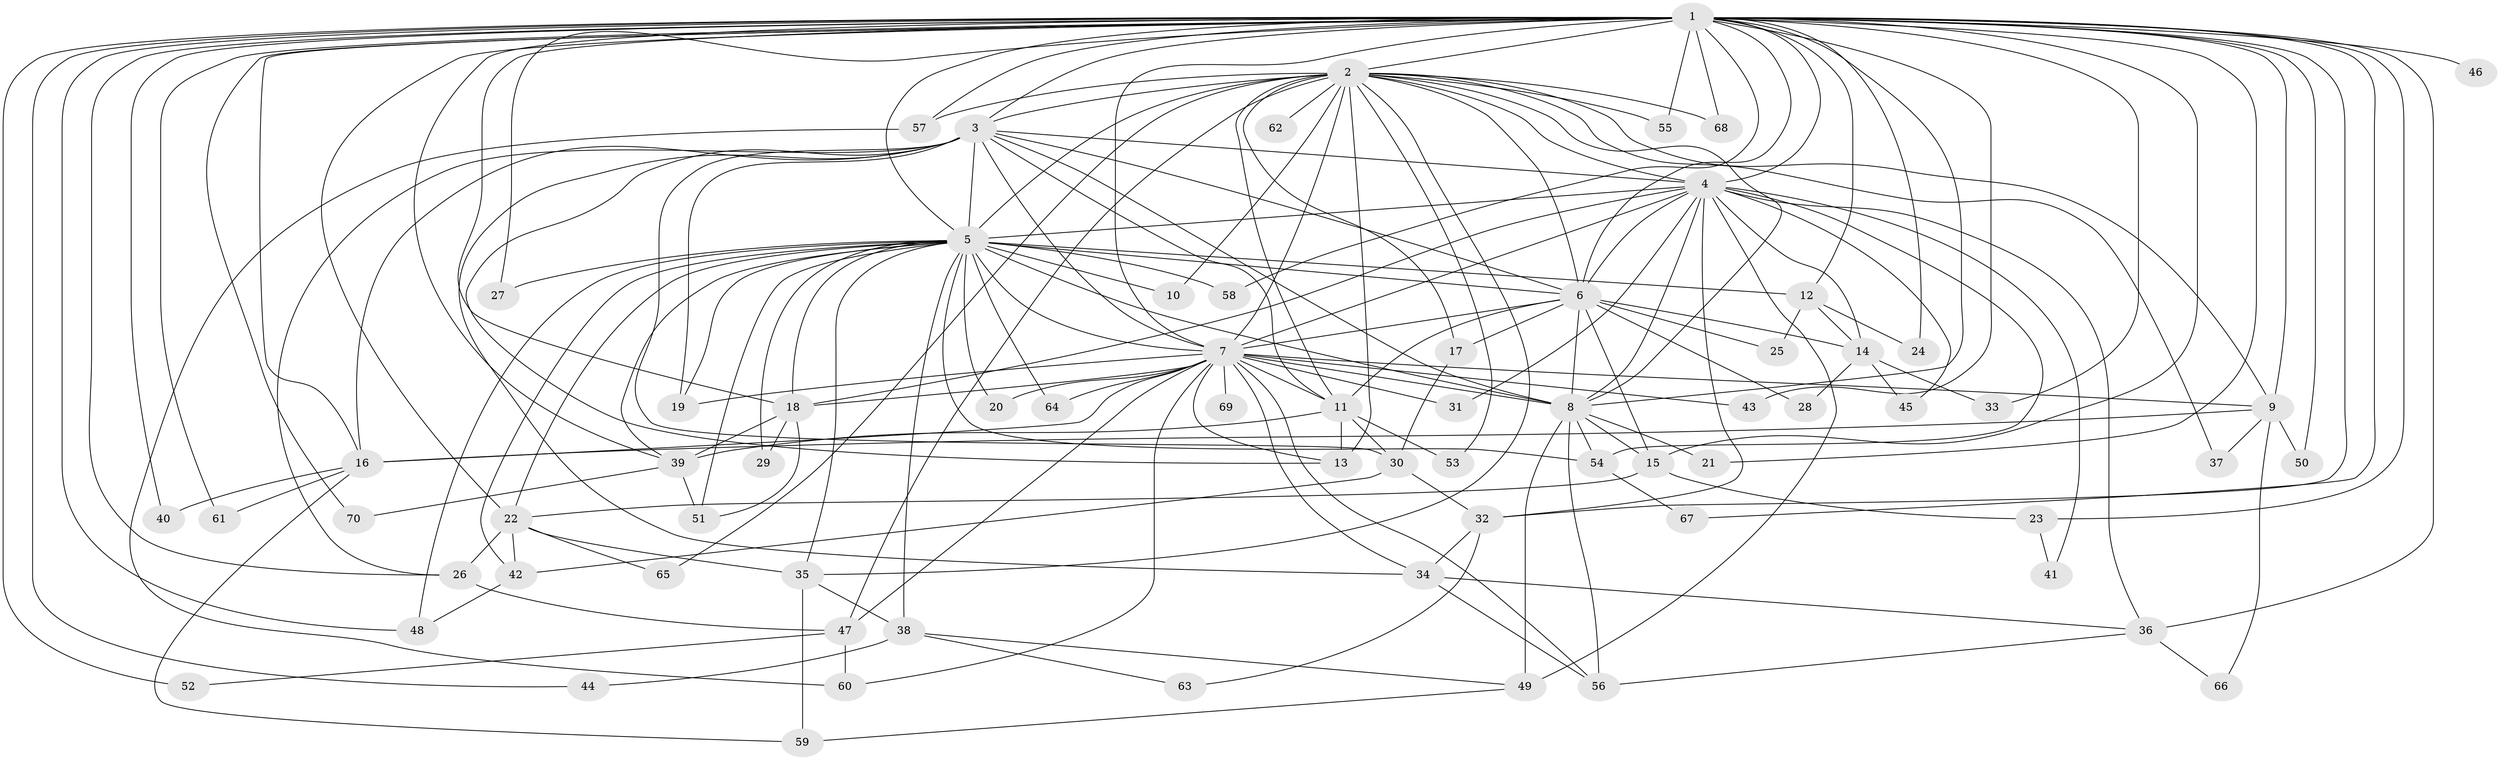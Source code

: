 // original degree distribution, {28: 0.007142857142857143, 31: 0.007142857142857143, 19: 0.02142857142857143, 24: 0.007142857142857143, 30: 0.007142857142857143, 23: 0.007142857142857143, 21: 0.007142857142857143, 34: 0.007142857142857143, 5: 0.02857142857142857, 3: 0.2571428571428571, 2: 0.5214285714285715, 8: 0.007142857142857143, 6: 0.03571428571428571, 4: 0.06428571428571428, 7: 0.014285714285714285}
// Generated by graph-tools (version 1.1) at 2025/49/03/04/25 22:49:48]
// undirected, 70 vertices, 180 edges
graph export_dot {
  node [color=gray90,style=filled];
  1;
  2;
  3;
  4;
  5;
  6;
  7;
  8;
  9;
  10;
  11;
  12;
  13;
  14;
  15;
  16;
  17;
  18;
  19;
  20;
  21;
  22;
  23;
  24;
  25;
  26;
  27;
  28;
  29;
  30;
  31;
  32;
  33;
  34;
  35;
  36;
  37;
  38;
  39;
  40;
  41;
  42;
  43;
  44;
  45;
  46;
  47;
  48;
  49;
  50;
  51;
  52;
  53;
  54;
  55;
  56;
  57;
  58;
  59;
  60;
  61;
  62;
  63;
  64;
  65;
  66;
  67;
  68;
  69;
  70;
  1 -- 2 [weight=2.0];
  1 -- 3 [weight=3.0];
  1 -- 4 [weight=3.0];
  1 -- 5 [weight=4.0];
  1 -- 6 [weight=2.0];
  1 -- 7 [weight=3.0];
  1 -- 8 [weight=2.0];
  1 -- 9 [weight=1.0];
  1 -- 12 [weight=2.0];
  1 -- 15 [weight=1.0];
  1 -- 16 [weight=1.0];
  1 -- 18 [weight=1.0];
  1 -- 21 [weight=2.0];
  1 -- 22 [weight=1.0];
  1 -- 23 [weight=1.0];
  1 -- 24 [weight=1.0];
  1 -- 26 [weight=1.0];
  1 -- 27 [weight=1.0];
  1 -- 32 [weight=2.0];
  1 -- 33 [weight=1.0];
  1 -- 36 [weight=2.0];
  1 -- 39 [weight=1.0];
  1 -- 40 [weight=1.0];
  1 -- 43 [weight=1.0];
  1 -- 44 [weight=1.0];
  1 -- 46 [weight=1.0];
  1 -- 48 [weight=1.0];
  1 -- 50 [weight=1.0];
  1 -- 52 [weight=1.0];
  1 -- 55 [weight=1.0];
  1 -- 57 [weight=1.0];
  1 -- 58 [weight=1.0];
  1 -- 61 [weight=1.0];
  1 -- 67 [weight=1.0];
  1 -- 68 [weight=1.0];
  1 -- 70 [weight=1.0];
  2 -- 3 [weight=1.0];
  2 -- 4 [weight=1.0];
  2 -- 5 [weight=3.0];
  2 -- 6 [weight=1.0];
  2 -- 7 [weight=5.0];
  2 -- 8 [weight=3.0];
  2 -- 9 [weight=1.0];
  2 -- 10 [weight=1.0];
  2 -- 11 [weight=1.0];
  2 -- 13 [weight=1.0];
  2 -- 17 [weight=1.0];
  2 -- 35 [weight=1.0];
  2 -- 37 [weight=1.0];
  2 -- 47 [weight=1.0];
  2 -- 53 [weight=1.0];
  2 -- 55 [weight=1.0];
  2 -- 57 [weight=1.0];
  2 -- 62 [weight=1.0];
  2 -- 65 [weight=1.0];
  2 -- 68 [weight=1.0];
  3 -- 4 [weight=1.0];
  3 -- 5 [weight=2.0];
  3 -- 6 [weight=1.0];
  3 -- 7 [weight=1.0];
  3 -- 8 [weight=1.0];
  3 -- 11 [weight=1.0];
  3 -- 13 [weight=1.0];
  3 -- 16 [weight=1.0];
  3 -- 19 [weight=1.0];
  3 -- 26 [weight=3.0];
  3 -- 30 [weight=1.0];
  3 -- 34 [weight=1.0];
  4 -- 5 [weight=2.0];
  4 -- 6 [weight=1.0];
  4 -- 7 [weight=1.0];
  4 -- 8 [weight=1.0];
  4 -- 14 [weight=1.0];
  4 -- 18 [weight=1.0];
  4 -- 31 [weight=1.0];
  4 -- 32 [weight=1.0];
  4 -- 36 [weight=1.0];
  4 -- 41 [weight=1.0];
  4 -- 45 [weight=1.0];
  4 -- 49 [weight=1.0];
  4 -- 54 [weight=1.0];
  5 -- 6 [weight=3.0];
  5 -- 7 [weight=5.0];
  5 -- 8 [weight=3.0];
  5 -- 10 [weight=1.0];
  5 -- 12 [weight=1.0];
  5 -- 18 [weight=1.0];
  5 -- 19 [weight=2.0];
  5 -- 20 [weight=1.0];
  5 -- 22 [weight=1.0];
  5 -- 27 [weight=1.0];
  5 -- 29 [weight=1.0];
  5 -- 35 [weight=1.0];
  5 -- 38 [weight=2.0];
  5 -- 39 [weight=1.0];
  5 -- 42 [weight=1.0];
  5 -- 48 [weight=1.0];
  5 -- 51 [weight=1.0];
  5 -- 54 [weight=1.0];
  5 -- 58 [weight=1.0];
  5 -- 64 [weight=1.0];
  6 -- 7 [weight=2.0];
  6 -- 8 [weight=1.0];
  6 -- 11 [weight=2.0];
  6 -- 14 [weight=1.0];
  6 -- 15 [weight=2.0];
  6 -- 17 [weight=1.0];
  6 -- 25 [weight=1.0];
  6 -- 28 [weight=1.0];
  7 -- 8 [weight=17.0];
  7 -- 9 [weight=1.0];
  7 -- 11 [weight=1.0];
  7 -- 13 [weight=1.0];
  7 -- 16 [weight=2.0];
  7 -- 18 [weight=1.0];
  7 -- 19 [weight=1.0];
  7 -- 20 [weight=2.0];
  7 -- 31 [weight=3.0];
  7 -- 34 [weight=1.0];
  7 -- 43 [weight=1.0];
  7 -- 47 [weight=1.0];
  7 -- 56 [weight=1.0];
  7 -- 60 [weight=1.0];
  7 -- 64 [weight=1.0];
  7 -- 69 [weight=1.0];
  8 -- 15 [weight=1.0];
  8 -- 21 [weight=1.0];
  8 -- 49 [weight=2.0];
  8 -- 54 [weight=1.0];
  8 -- 56 [weight=1.0];
  9 -- 16 [weight=1.0];
  9 -- 37 [weight=1.0];
  9 -- 50 [weight=1.0];
  9 -- 66 [weight=1.0];
  11 -- 13 [weight=1.0];
  11 -- 30 [weight=1.0];
  11 -- 39 [weight=1.0];
  11 -- 53 [weight=1.0];
  12 -- 14 [weight=1.0];
  12 -- 24 [weight=1.0];
  12 -- 25 [weight=1.0];
  14 -- 28 [weight=1.0];
  14 -- 33 [weight=1.0];
  14 -- 45 [weight=1.0];
  15 -- 22 [weight=1.0];
  15 -- 23 [weight=1.0];
  16 -- 40 [weight=1.0];
  16 -- 59 [weight=1.0];
  16 -- 61 [weight=1.0];
  17 -- 30 [weight=1.0];
  18 -- 29 [weight=1.0];
  18 -- 39 [weight=1.0];
  18 -- 51 [weight=1.0];
  22 -- 26 [weight=1.0];
  22 -- 35 [weight=1.0];
  22 -- 42 [weight=1.0];
  22 -- 65 [weight=1.0];
  23 -- 41 [weight=1.0];
  26 -- 47 [weight=1.0];
  30 -- 32 [weight=1.0];
  30 -- 42 [weight=1.0];
  32 -- 34 [weight=1.0];
  32 -- 63 [weight=1.0];
  34 -- 36 [weight=1.0];
  34 -- 56 [weight=1.0];
  35 -- 38 [weight=1.0];
  35 -- 59 [weight=1.0];
  36 -- 56 [weight=1.0];
  36 -- 66 [weight=1.0];
  38 -- 44 [weight=1.0];
  38 -- 49 [weight=1.0];
  38 -- 63 [weight=1.0];
  39 -- 51 [weight=2.0];
  39 -- 70 [weight=1.0];
  42 -- 48 [weight=1.0];
  47 -- 52 [weight=1.0];
  47 -- 60 [weight=1.0];
  49 -- 59 [weight=1.0];
  54 -- 67 [weight=1.0];
  57 -- 60 [weight=1.0];
}

